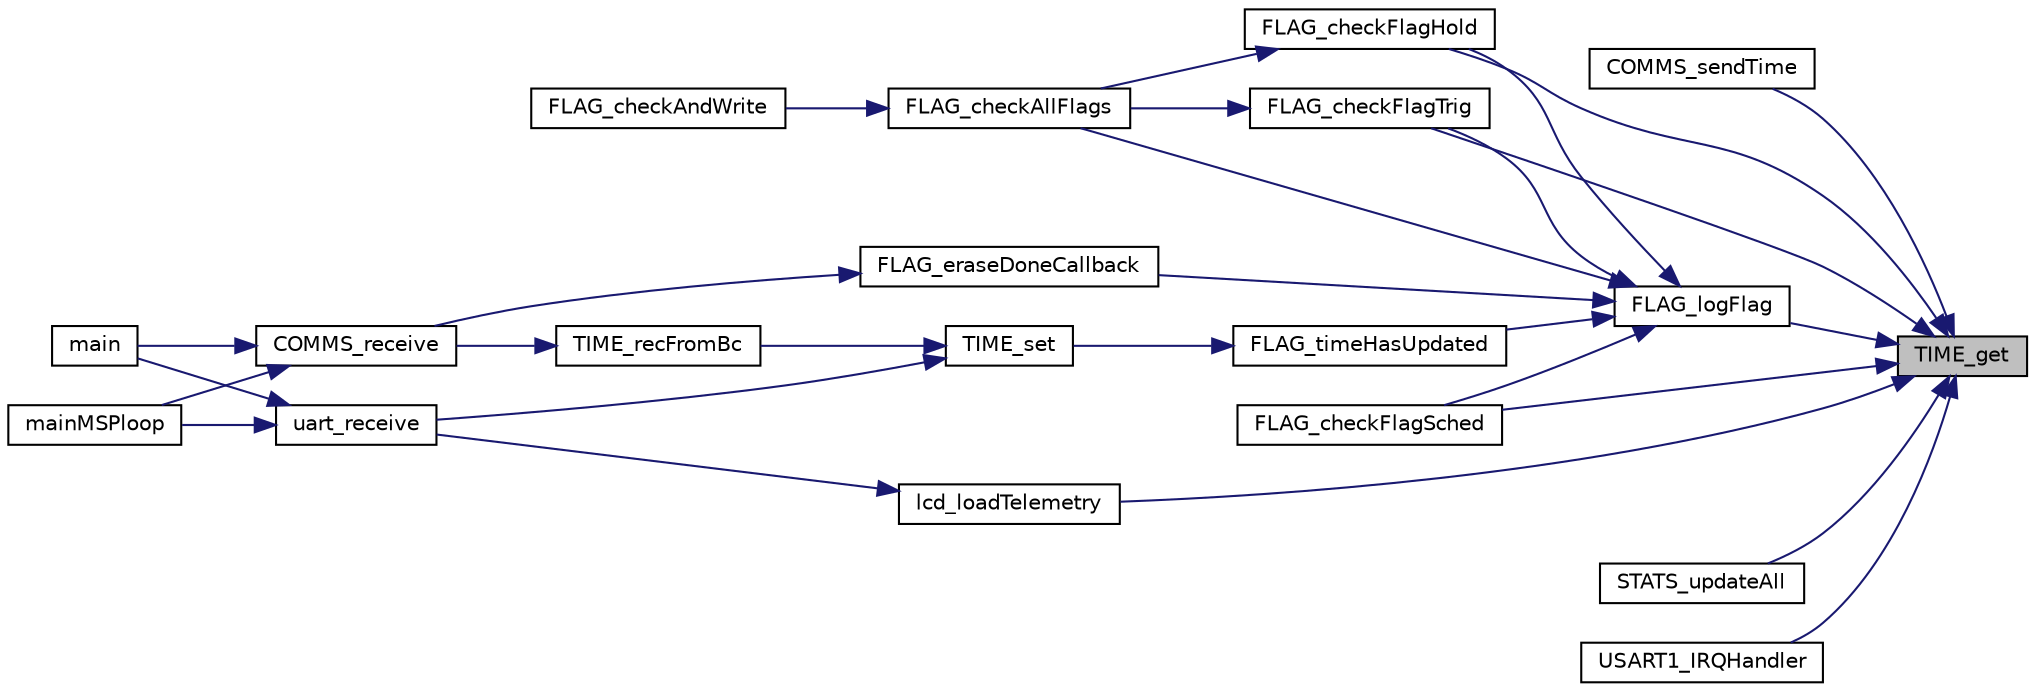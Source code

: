 digraph "TIME_get"
{
 // LATEX_PDF_SIZE
  edge [fontname="Helvetica",fontsize="10",labelfontname="Helvetica",labelfontsize="10"];
  node [fontname="Helvetica",fontsize="10",shape=record];
  rankdir="RL";
  Node1 [label="TIME_get",height=0.2,width=0.4,color="black", fillcolor="grey75", style="filled", fontcolor="black",tooltip=" "];
  Node1 -> Node2 [dir="back",color="midnightblue",fontsize="10",style="solid"];
  Node2 [label="COMMS_sendTime",height=0.2,width=0.4,color="black", fillcolor="white", style="filled",URL="$comms_8h.html#a7d0d357566efe5fe410a6b7cc4b2eec1",tooltip=" "];
  Node1 -> Node3 [dir="back",color="midnightblue",fontsize="10",style="solid"];
  Node3 [label="FLAG_checkFlagHold",height=0.2,width=0.4,color="black", fillcolor="white", style="filled",URL="$flag_8h.html#ad7e060124da21f3ed10800be4f36a08b",tooltip=" "];
  Node3 -> Node4 [dir="back",color="midnightblue",fontsize="10",style="solid"];
  Node4 [label="FLAG_checkAllFlags",height=0.2,width=0.4,color="black", fillcolor="white", style="filled",URL="$flag_8h.html#ad8dd4c09516a95fabbf683abf17e4df3",tooltip=" "];
  Node4 -> Node5 [dir="back",color="midnightblue",fontsize="10",style="solid"];
  Node5 [label="FLAG_checkAndWrite",height=0.2,width=0.4,color="black", fillcolor="white", style="filled",URL="$flag_8h.html#ab3ff960238742c47ed6d322b0a18b8f2",tooltip=" "];
  Node1 -> Node6 [dir="back",color="midnightblue",fontsize="10",style="solid"];
  Node6 [label="FLAG_checkFlagSched",height=0.2,width=0.4,color="black", fillcolor="white", style="filled",URL="$flag_8h.html#a4dd8d8002de067bab2d7b3e567d890e4",tooltip=" "];
  Node1 -> Node7 [dir="back",color="midnightblue",fontsize="10",style="solid"];
  Node7 [label="FLAG_checkFlagTrig",height=0.2,width=0.4,color="black", fillcolor="white", style="filled",URL="$flag_8h.html#a05e46a08ca0eb3286e50c210b58f779e",tooltip=" "];
  Node7 -> Node4 [dir="back",color="midnightblue",fontsize="10",style="solid"];
  Node1 -> Node8 [dir="back",color="midnightblue",fontsize="10",style="solid"];
  Node8 [label="FLAG_logFlag",height=0.2,width=0.4,color="black", fillcolor="white", style="filled",URL="$flag_8h.html#aa1dbaf2631cf74d8be01d658469703bd",tooltip=" "];
  Node8 -> Node4 [dir="back",color="midnightblue",fontsize="10",style="solid"];
  Node8 -> Node3 [dir="back",color="midnightblue",fontsize="10",style="solid"];
  Node8 -> Node6 [dir="back",color="midnightblue",fontsize="10",style="solid"];
  Node8 -> Node7 [dir="back",color="midnightblue",fontsize="10",style="solid"];
  Node8 -> Node9 [dir="back",color="midnightblue",fontsize="10",style="solid"];
  Node9 [label="FLAG_eraseDoneCallback",height=0.2,width=0.4,color="black", fillcolor="white", style="filled",URL="$flag_8h.html#a92cfe34941d4c588f3d8d4b58017a3b6",tooltip=" "];
  Node9 -> Node10 [dir="back",color="midnightblue",fontsize="10",style="solid"];
  Node10 [label="COMMS_receive",height=0.2,width=0.4,color="black", fillcolor="white", style="filled",URL="$comms_8h.html#a8e6604b958225317069baa073a4457a6",tooltip=" "];
  Node10 -> Node11 [dir="back",color="midnightblue",fontsize="10",style="solid"];
  Node11 [label="main",height=0.2,width=0.4,color="black", fillcolor="white", style="filled",URL="$main_8c.html#a840291bc02cba5474a4cb46a9b9566fe",tooltip=" "];
  Node10 -> Node12 [dir="back",color="midnightblue",fontsize="10",style="solid"];
  Node12 [label="mainMSPloop",height=0.2,width=0.4,color="black", fillcolor="white", style="filled",URL="$main_m_s_p_8h.html#a6f9ad05474f475b7d9f0827da5484fd0",tooltip=" "];
  Node8 -> Node13 [dir="back",color="midnightblue",fontsize="10",style="solid"];
  Node13 [label="FLAG_timeHasUpdated",height=0.2,width=0.4,color="black", fillcolor="white", style="filled",URL="$flag_8h.html#ac472ddbe41e156a7174f926287a43c4b",tooltip=" "];
  Node13 -> Node14 [dir="back",color="midnightblue",fontsize="10",style="solid"];
  Node14 [label="TIME_set",height=0.2,width=0.4,color="black", fillcolor="white", style="filled",URL="$time_8h.html#a7478160ced4153bea7fc46321cd808a8",tooltip=" "];
  Node14 -> Node15 [dir="back",color="midnightblue",fontsize="10",style="solid"];
  Node15 [label="TIME_recFromBc",height=0.2,width=0.4,color="black", fillcolor="white", style="filled",URL="$time_8h.html#a3b41f2ad3dc947ffa036cda7eb6cb908",tooltip=" "];
  Node15 -> Node10 [dir="back",color="midnightblue",fontsize="10",style="solid"];
  Node14 -> Node16 [dir="back",color="midnightblue",fontsize="10",style="solid"];
  Node16 [label="uart_receive",height=0.2,width=0.4,color="black", fillcolor="white", style="filled",URL="$usci_8h.html#a64bd3fadf45c225d0190b6718ef2573d",tooltip=" "];
  Node16 -> Node11 [dir="back",color="midnightblue",fontsize="10",style="solid"];
  Node16 -> Node12 [dir="back",color="midnightblue",fontsize="10",style="solid"];
  Node1 -> Node17 [dir="back",color="midnightblue",fontsize="10",style="solid"];
  Node17 [label="lcd_loadTelemetry",height=0.2,width=0.4,color="black", fillcolor="white", style="filled",URL="$lcd_8h.html#a533b144b3ac324ba05a546f78e62548e",tooltip=" "];
  Node17 -> Node16 [dir="back",color="midnightblue",fontsize="10",style="solid"];
  Node1 -> Node18 [dir="back",color="midnightblue",fontsize="10",style="solid"];
  Node18 [label="STATS_updateAll",height=0.2,width=0.4,color="black", fillcolor="white", style="filled",URL="$stats_8h.html#a11d1cf210e15ff93f9a8521ae9aed541",tooltip=" "];
  Node1 -> Node19 [dir="back",color="midnightblue",fontsize="10",style="solid"];
  Node19 [label="USART1_IRQHandler",height=0.2,width=0.4,color="black", fillcolor="white", style="filled",URL="$usci_8c.html#a7139cd4baabbbcbab0c1fe6d7d4ae1cc",tooltip="remove old hardware interrupt(USCIAB0TX_VECTOR)"];
}
